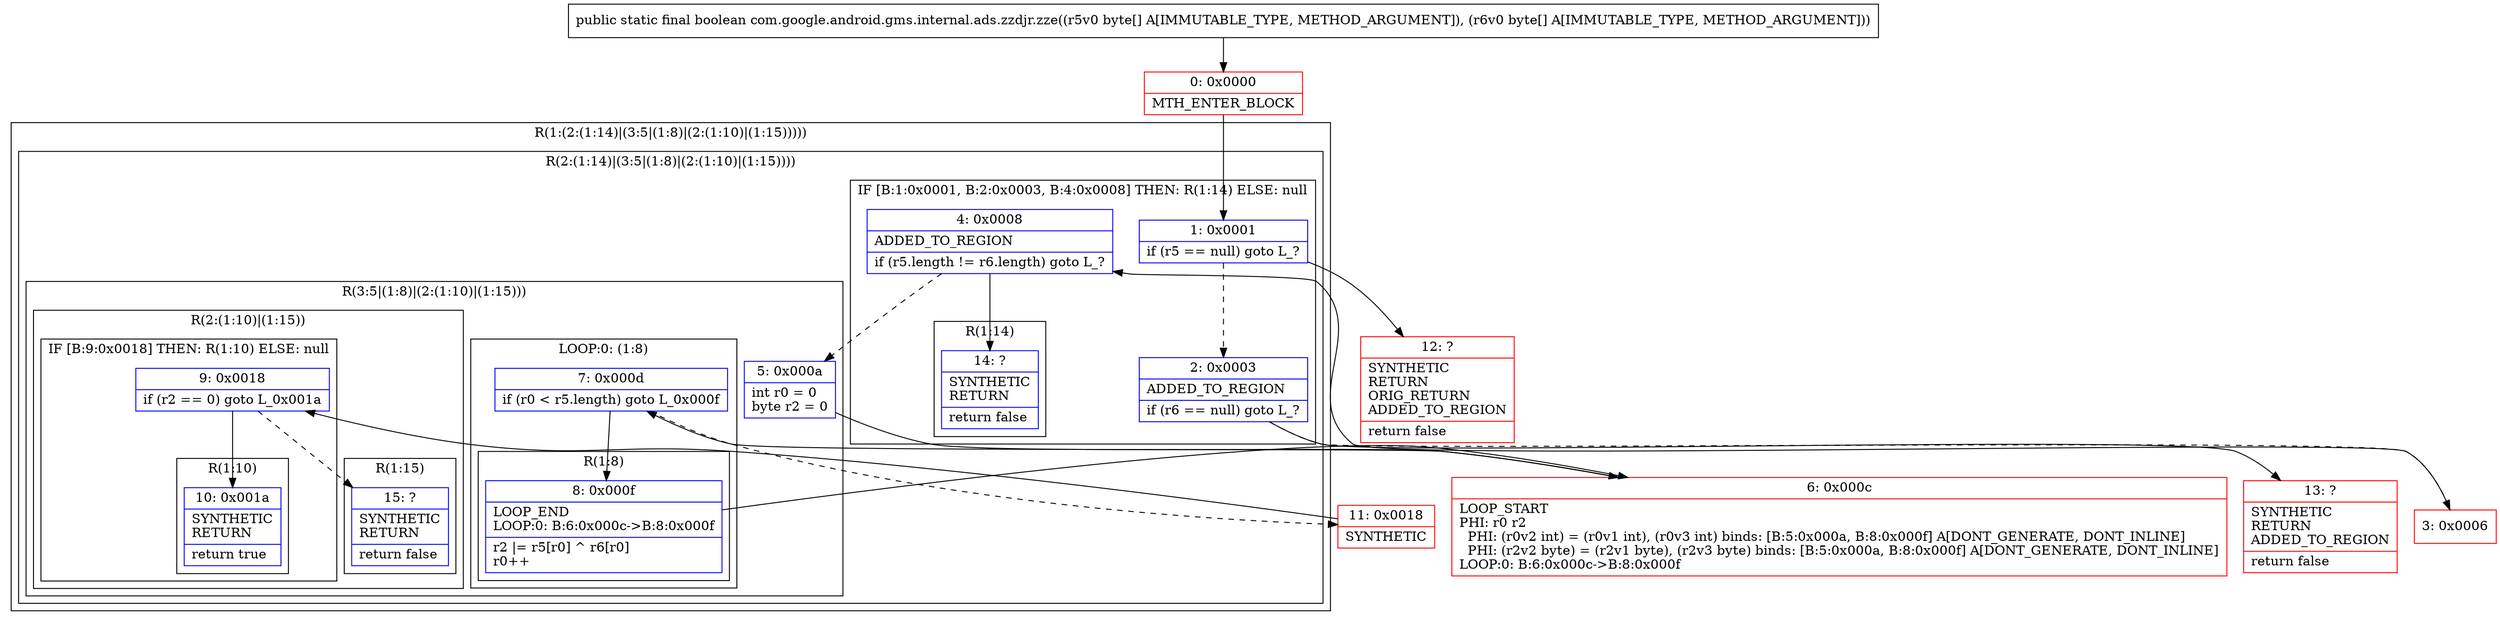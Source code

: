 digraph "CFG forcom.google.android.gms.internal.ads.zzdjr.zze([B[B)Z" {
subgraph cluster_Region_1094853315 {
label = "R(1:(2:(1:14)|(3:5|(1:8)|(2:(1:10)|(1:15)))))";
node [shape=record,color=blue];
subgraph cluster_Region_959179385 {
label = "R(2:(1:14)|(3:5|(1:8)|(2:(1:10)|(1:15))))";
node [shape=record,color=blue];
subgraph cluster_IfRegion_981810050 {
label = "IF [B:1:0x0001, B:2:0x0003, B:4:0x0008] THEN: R(1:14) ELSE: null";
node [shape=record,color=blue];
Node_1 [shape=record,label="{1\:\ 0x0001|if (r5 == null) goto L_?\l}"];
Node_2 [shape=record,label="{2\:\ 0x0003|ADDED_TO_REGION\l|if (r6 == null) goto L_?\l}"];
Node_4 [shape=record,label="{4\:\ 0x0008|ADDED_TO_REGION\l|if (r5.length != r6.length) goto L_?\l}"];
subgraph cluster_Region_1232157171 {
label = "R(1:14)";
node [shape=record,color=blue];
Node_14 [shape=record,label="{14\:\ ?|SYNTHETIC\lRETURN\l|return false\l}"];
}
}
subgraph cluster_Region_245459958 {
label = "R(3:5|(1:8)|(2:(1:10)|(1:15)))";
node [shape=record,color=blue];
Node_5 [shape=record,label="{5\:\ 0x000a|int r0 = 0\lbyte r2 = 0\l}"];
subgraph cluster_LoopRegion_1052441838 {
label = "LOOP:0: (1:8)";
node [shape=record,color=blue];
Node_7 [shape=record,label="{7\:\ 0x000d|if (r0 \< r5.length) goto L_0x000f\l}"];
subgraph cluster_Region_618168187 {
label = "R(1:8)";
node [shape=record,color=blue];
Node_8 [shape=record,label="{8\:\ 0x000f|LOOP_END\lLOOP:0: B:6:0x000c\-\>B:8:0x000f\l|r2 \|= r5[r0] ^ r6[r0]\lr0++\l}"];
}
}
subgraph cluster_Region_427118116 {
label = "R(2:(1:10)|(1:15))";
node [shape=record,color=blue];
subgraph cluster_IfRegion_1564544351 {
label = "IF [B:9:0x0018] THEN: R(1:10) ELSE: null";
node [shape=record,color=blue];
Node_9 [shape=record,label="{9\:\ 0x0018|if (r2 == 0) goto L_0x001a\l}"];
subgraph cluster_Region_2146109265 {
label = "R(1:10)";
node [shape=record,color=blue];
Node_10 [shape=record,label="{10\:\ 0x001a|SYNTHETIC\lRETURN\l|return true\l}"];
}
}
subgraph cluster_Region_1822521861 {
label = "R(1:15)";
node [shape=record,color=blue];
Node_15 [shape=record,label="{15\:\ ?|SYNTHETIC\lRETURN\l|return false\l}"];
}
}
}
}
}
Node_0 [shape=record,color=red,label="{0\:\ 0x0000|MTH_ENTER_BLOCK\l}"];
Node_3 [shape=record,color=red,label="{3\:\ 0x0006}"];
Node_6 [shape=record,color=red,label="{6\:\ 0x000c|LOOP_START\lPHI: r0 r2 \l  PHI: (r0v2 int) = (r0v1 int), (r0v3 int) binds: [B:5:0x000a, B:8:0x000f] A[DONT_GENERATE, DONT_INLINE]\l  PHI: (r2v2 byte) = (r2v1 byte), (r2v3 byte) binds: [B:5:0x000a, B:8:0x000f] A[DONT_GENERATE, DONT_INLINE]\lLOOP:0: B:6:0x000c\-\>B:8:0x000f\l}"];
Node_11 [shape=record,color=red,label="{11\:\ 0x0018|SYNTHETIC\l}"];
Node_12 [shape=record,color=red,label="{12\:\ ?|SYNTHETIC\lRETURN\lORIG_RETURN\lADDED_TO_REGION\l|return false\l}"];
Node_13 [shape=record,color=red,label="{13\:\ ?|SYNTHETIC\lRETURN\lADDED_TO_REGION\l|return false\l}"];
MethodNode[shape=record,label="{public static final boolean com.google.android.gms.internal.ads.zzdjr.zze((r5v0 byte[] A[IMMUTABLE_TYPE, METHOD_ARGUMENT]), (r6v0 byte[] A[IMMUTABLE_TYPE, METHOD_ARGUMENT])) }"];
MethodNode -> Node_0;
Node_1 -> Node_2[style=dashed];
Node_1 -> Node_12;
Node_2 -> Node_3[style=dashed];
Node_2 -> Node_13;
Node_4 -> Node_5[style=dashed];
Node_4 -> Node_14;
Node_5 -> Node_6;
Node_7 -> Node_8;
Node_7 -> Node_11[style=dashed];
Node_8 -> Node_6;
Node_9 -> Node_10;
Node_9 -> Node_15[style=dashed];
Node_0 -> Node_1;
Node_3 -> Node_4;
Node_6 -> Node_7;
Node_11 -> Node_9;
}


